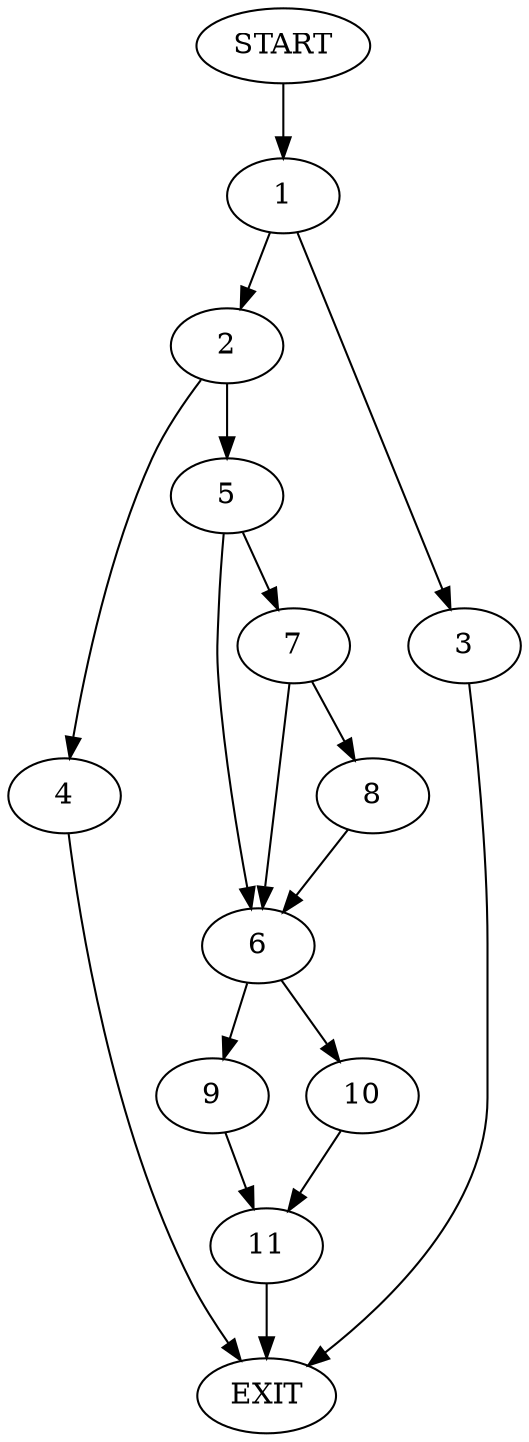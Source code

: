 digraph {
0 [label="START"]
12 [label="EXIT"]
0 -> 1
1 -> 2
1 -> 3
3 -> 12
2 -> 4
2 -> 5
4 -> 12
5 -> 6
5 -> 7
7 -> 8
7 -> 6
6 -> 9
6 -> 10
8 -> 6
9 -> 11
10 -> 11
11 -> 12
}
